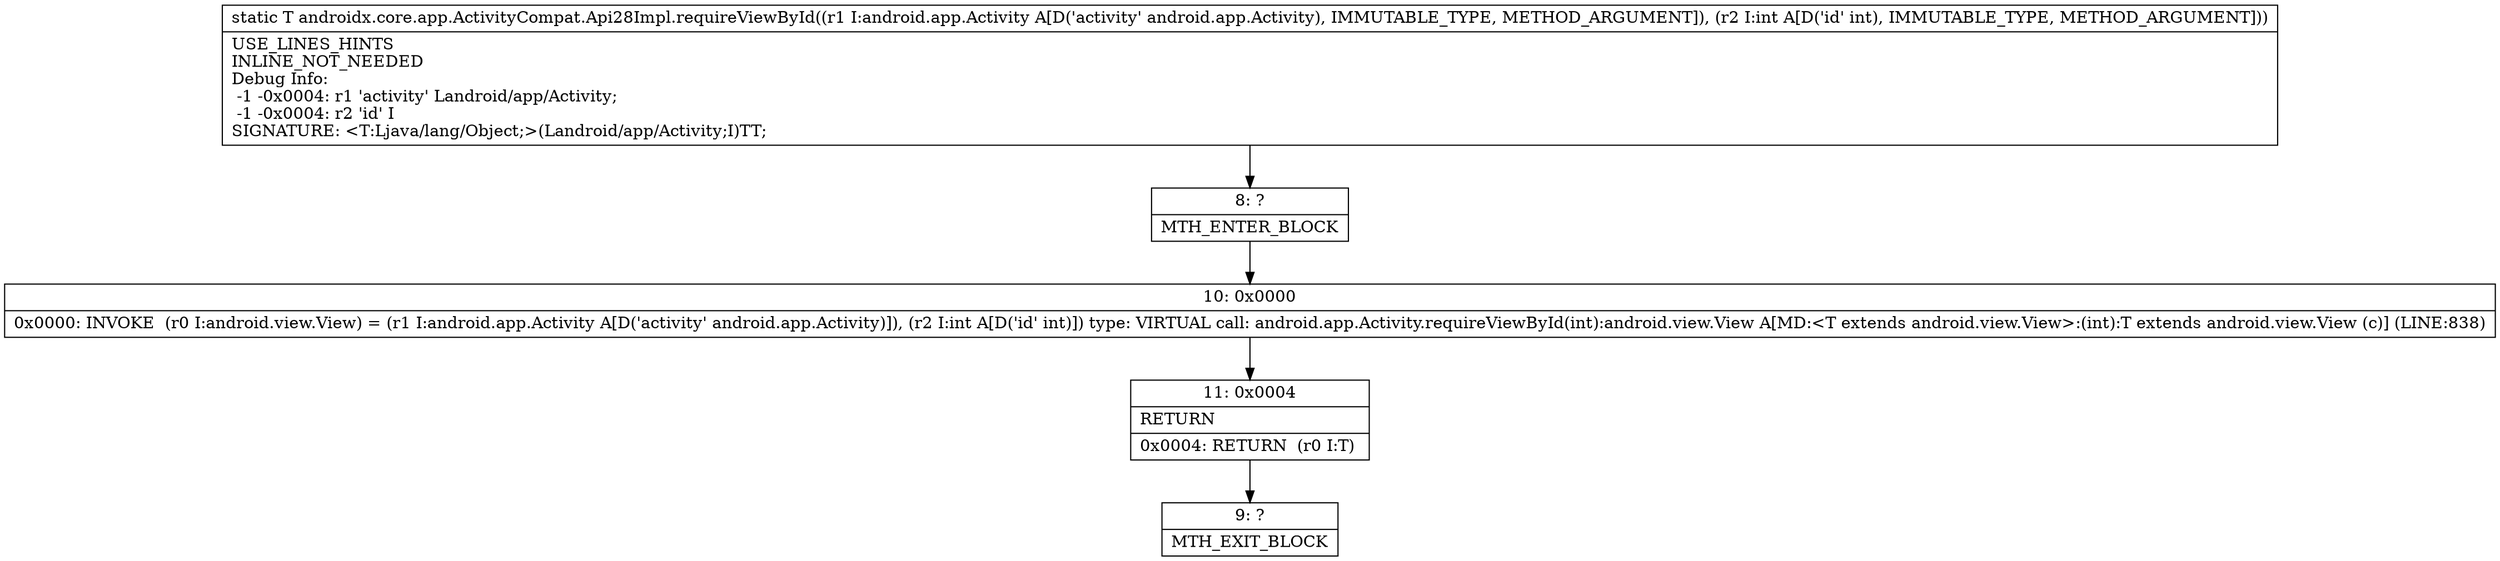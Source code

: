 digraph "CFG forandroidx.core.app.ActivityCompat.Api28Impl.requireViewById(Landroid\/app\/Activity;I)Ljava\/lang\/Object;" {
Node_8 [shape=record,label="{8\:\ ?|MTH_ENTER_BLOCK\l}"];
Node_10 [shape=record,label="{10\:\ 0x0000|0x0000: INVOKE  (r0 I:android.view.View) = (r1 I:android.app.Activity A[D('activity' android.app.Activity)]), (r2 I:int A[D('id' int)]) type: VIRTUAL call: android.app.Activity.requireViewById(int):android.view.View A[MD:\<T extends android.view.View\>:(int):T extends android.view.View (c)] (LINE:838)\l}"];
Node_11 [shape=record,label="{11\:\ 0x0004|RETURN\l|0x0004: RETURN  (r0 I:T) \l}"];
Node_9 [shape=record,label="{9\:\ ?|MTH_EXIT_BLOCK\l}"];
MethodNode[shape=record,label="{static T androidx.core.app.ActivityCompat.Api28Impl.requireViewById((r1 I:android.app.Activity A[D('activity' android.app.Activity), IMMUTABLE_TYPE, METHOD_ARGUMENT]), (r2 I:int A[D('id' int), IMMUTABLE_TYPE, METHOD_ARGUMENT]))  | USE_LINES_HINTS\lINLINE_NOT_NEEDED\lDebug Info:\l  \-1 \-0x0004: r1 'activity' Landroid\/app\/Activity;\l  \-1 \-0x0004: r2 'id' I\lSIGNATURE: \<T:Ljava\/lang\/Object;\>(Landroid\/app\/Activity;I)TT;\l}"];
MethodNode -> Node_8;Node_8 -> Node_10;
Node_10 -> Node_11;
Node_11 -> Node_9;
}

